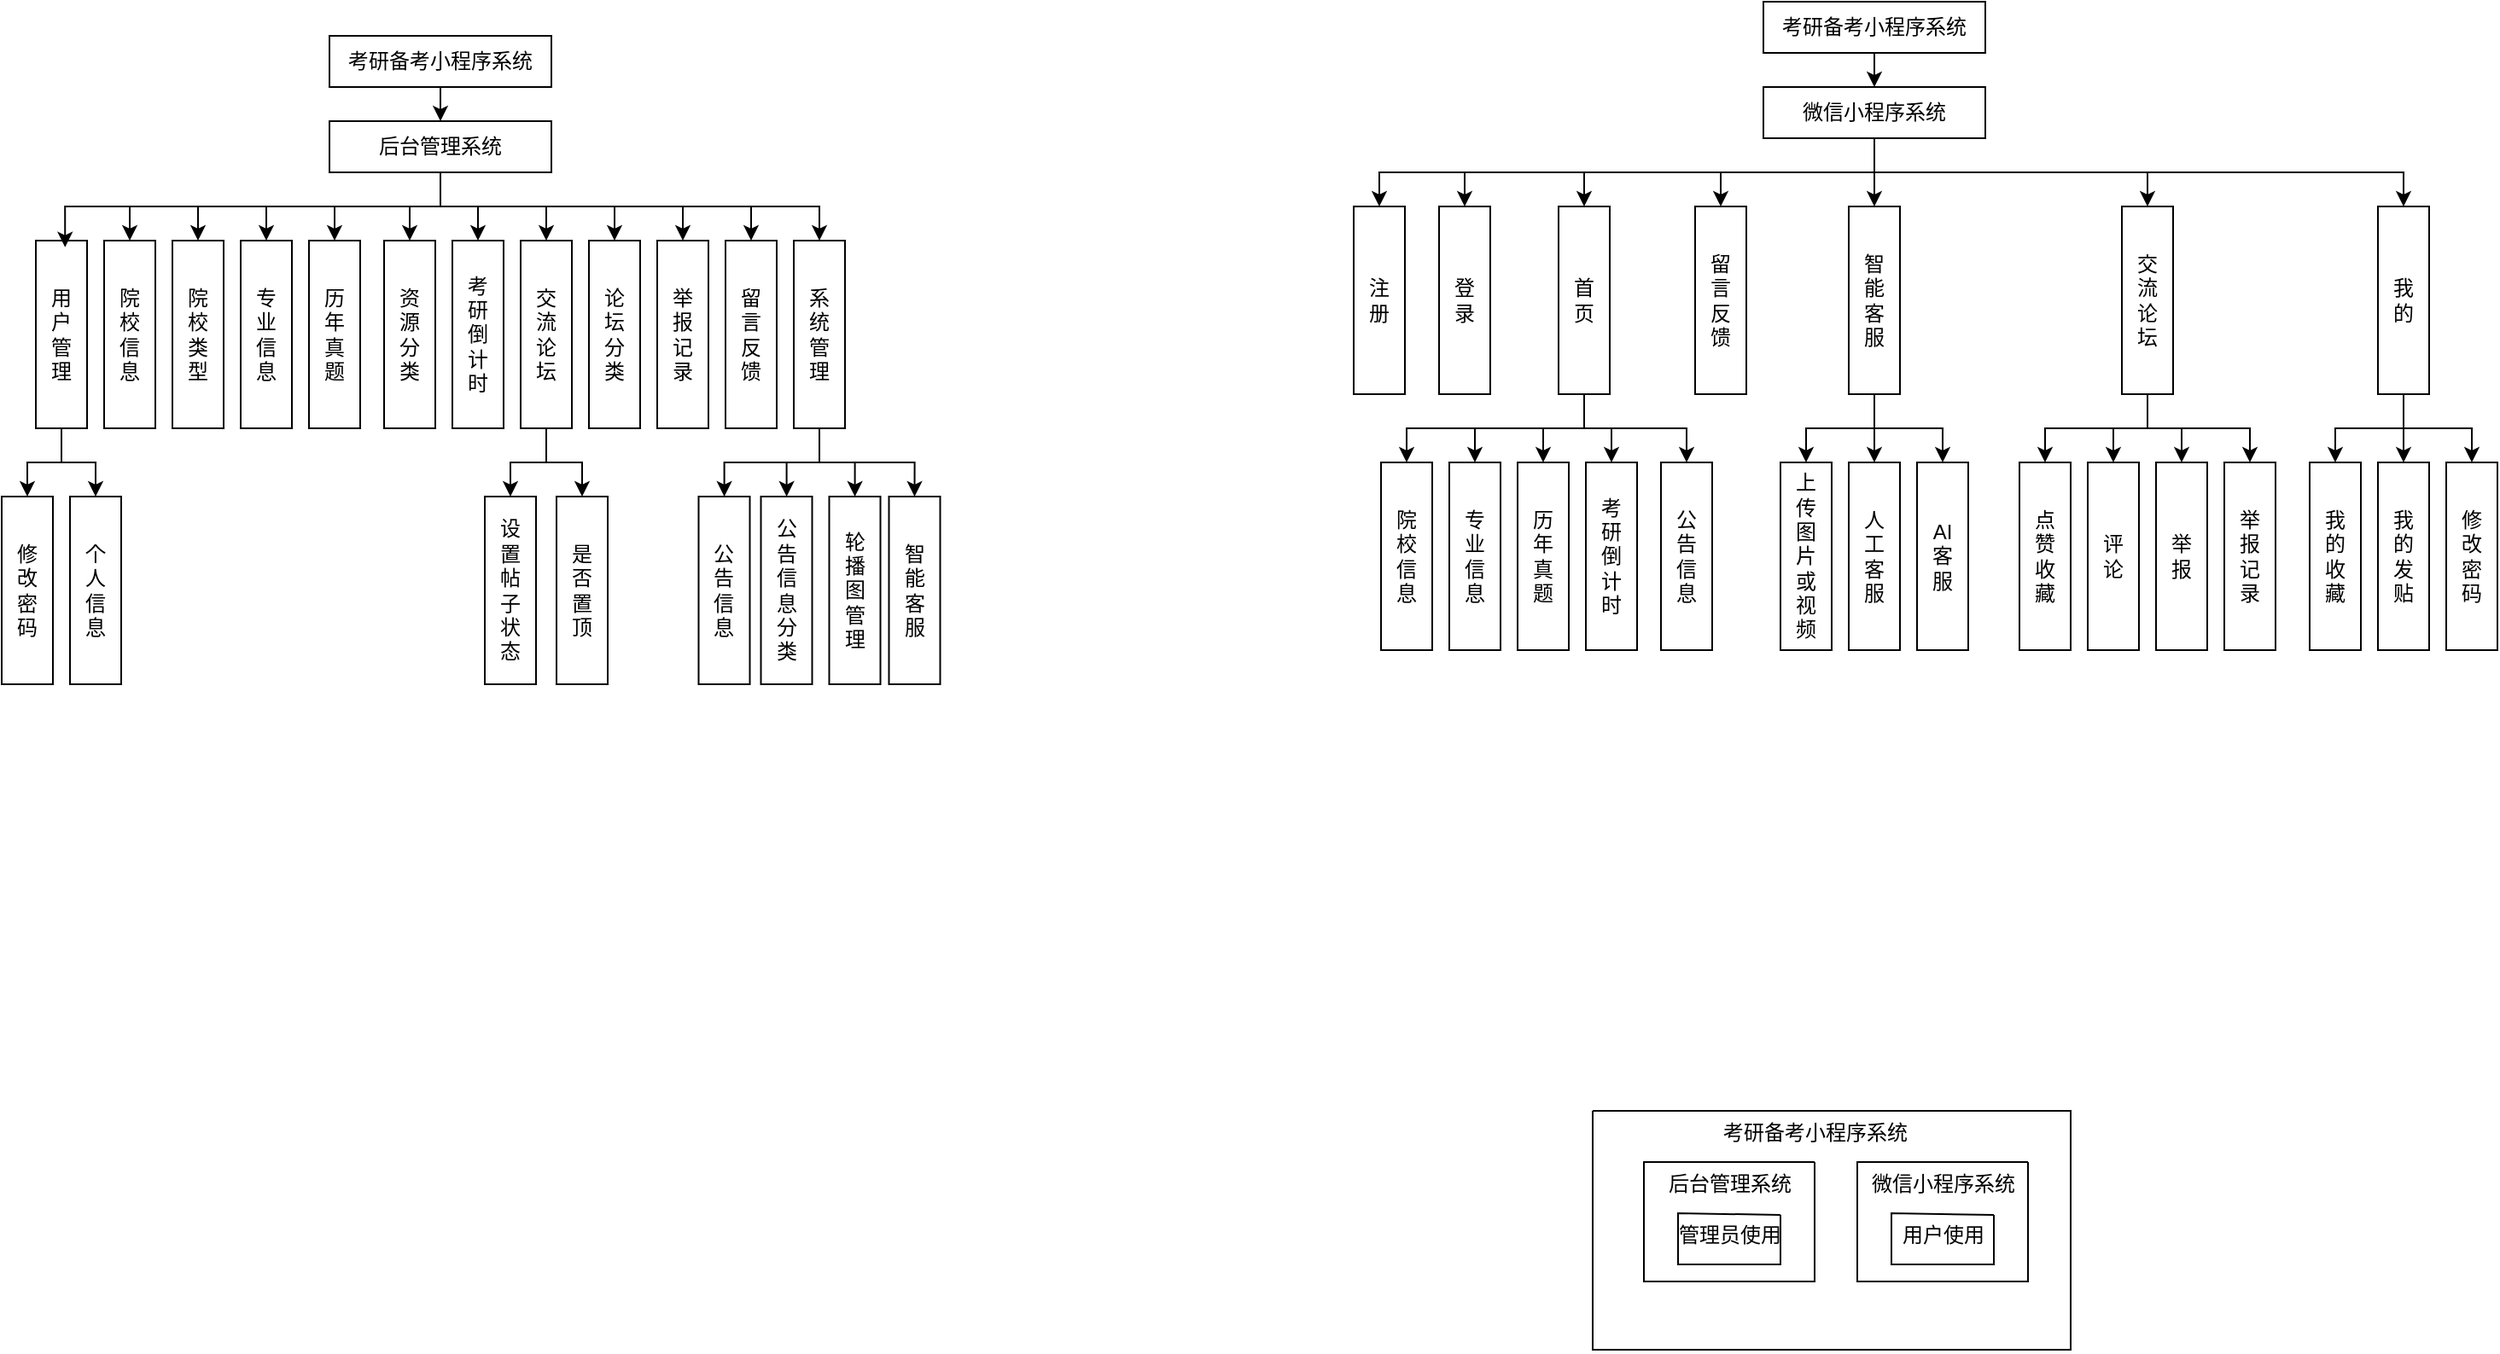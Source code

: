 <mxfile version="26.2.10">
  <diagram name="第 1 页" id="Nu9TT_XJ0V-1tlRb6i6X">
    <mxGraphModel dx="816" dy="429" grid="1" gridSize="10" guides="1" tooltips="1" connect="1" arrows="1" fold="1" page="1" pageScale="1" pageWidth="827" pageHeight="1169" math="0" shadow="0">
      <root>
        <mxCell id="0" />
        <mxCell id="1" parent="0" />
        <mxCell id="6uKTPVMAjbpmyZ88xVL6-26" style="edgeStyle=orthogonalEdgeStyle;rounded=0;orthogonalLoop=1;jettySize=auto;html=1;exitX=0.5;exitY=1;exitDx=0;exitDy=0;entryX=0.5;entryY=0;entryDx=0;entryDy=0;" edge="1" parent="1" source="6uKTPVMAjbpmyZ88xVL6-1" target="6uKTPVMAjbpmyZ88xVL6-2">
          <mxGeometry relative="1" as="geometry" />
        </mxCell>
        <mxCell id="6uKTPVMAjbpmyZ88xVL6-1" value="考研备考小程序系统" style="rounded=0;whiteSpace=wrap;html=1;" vertex="1" parent="1">
          <mxGeometry x="360" y="60" width="130" height="30" as="geometry" />
        </mxCell>
        <mxCell id="6uKTPVMAjbpmyZ88xVL6-28" style="edgeStyle=orthogonalEdgeStyle;rounded=0;orthogonalLoop=1;jettySize=auto;html=1;exitX=0.5;exitY=1;exitDx=0;exitDy=0;entryX=0.5;entryY=0;entryDx=0;entryDy=0;" edge="1" parent="1" source="6uKTPVMAjbpmyZ88xVL6-2" target="6uKTPVMAjbpmyZ88xVL6-4">
          <mxGeometry relative="1" as="geometry" />
        </mxCell>
        <mxCell id="6uKTPVMAjbpmyZ88xVL6-29" style="edgeStyle=orthogonalEdgeStyle;rounded=0;orthogonalLoop=1;jettySize=auto;html=1;exitX=0.5;exitY=1;exitDx=0;exitDy=0;" edge="1" parent="1" source="6uKTPVMAjbpmyZ88xVL6-2" target="6uKTPVMAjbpmyZ88xVL6-14">
          <mxGeometry relative="1" as="geometry" />
        </mxCell>
        <mxCell id="6uKTPVMAjbpmyZ88xVL6-30" style="edgeStyle=orthogonalEdgeStyle;rounded=0;orthogonalLoop=1;jettySize=auto;html=1;exitX=0.5;exitY=1;exitDx=0;exitDy=0;" edge="1" parent="1" source="6uKTPVMAjbpmyZ88xVL6-2" target="6uKTPVMAjbpmyZ88xVL6-17">
          <mxGeometry relative="1" as="geometry" />
        </mxCell>
        <mxCell id="6uKTPVMAjbpmyZ88xVL6-31" style="edgeStyle=orthogonalEdgeStyle;rounded=0;orthogonalLoop=1;jettySize=auto;html=1;exitX=0.5;exitY=1;exitDx=0;exitDy=0;entryX=0.5;entryY=0;entryDx=0;entryDy=0;" edge="1" parent="1" source="6uKTPVMAjbpmyZ88xVL6-2" target="6uKTPVMAjbpmyZ88xVL6-13">
          <mxGeometry relative="1" as="geometry" />
        </mxCell>
        <mxCell id="6uKTPVMAjbpmyZ88xVL6-32" style="edgeStyle=orthogonalEdgeStyle;rounded=0;orthogonalLoop=1;jettySize=auto;html=1;exitX=0.5;exitY=1;exitDx=0;exitDy=0;entryX=0.5;entryY=0;entryDx=0;entryDy=0;" edge="1" parent="1" source="6uKTPVMAjbpmyZ88xVL6-2" target="6uKTPVMAjbpmyZ88xVL6-12">
          <mxGeometry relative="1" as="geometry" />
        </mxCell>
        <mxCell id="6uKTPVMAjbpmyZ88xVL6-33" style="edgeStyle=orthogonalEdgeStyle;rounded=0;orthogonalLoop=1;jettySize=auto;html=1;exitX=0.5;exitY=1;exitDx=0;exitDy=0;entryX=0.5;entryY=0;entryDx=0;entryDy=0;" edge="1" parent="1" source="6uKTPVMAjbpmyZ88xVL6-2" target="6uKTPVMAjbpmyZ88xVL6-11">
          <mxGeometry relative="1" as="geometry" />
        </mxCell>
        <mxCell id="6uKTPVMAjbpmyZ88xVL6-34" style="edgeStyle=orthogonalEdgeStyle;rounded=0;orthogonalLoop=1;jettySize=auto;html=1;exitX=0.5;exitY=1;exitDx=0;exitDy=0;entryX=0.5;entryY=0;entryDx=0;entryDy=0;" edge="1" parent="1" source="6uKTPVMAjbpmyZ88xVL6-2" target="6uKTPVMAjbpmyZ88xVL6-10">
          <mxGeometry relative="1" as="geometry" />
        </mxCell>
        <mxCell id="6uKTPVMAjbpmyZ88xVL6-35" style="edgeStyle=orthogonalEdgeStyle;rounded=0;orthogonalLoop=1;jettySize=auto;html=1;exitX=0.5;exitY=1;exitDx=0;exitDy=0;entryX=0.5;entryY=0;entryDx=0;entryDy=0;" edge="1" parent="1" source="6uKTPVMAjbpmyZ88xVL6-2" target="6uKTPVMAjbpmyZ88xVL6-9">
          <mxGeometry relative="1" as="geometry" />
        </mxCell>
        <mxCell id="6uKTPVMAjbpmyZ88xVL6-36" style="edgeStyle=orthogonalEdgeStyle;rounded=0;orthogonalLoop=1;jettySize=auto;html=1;exitX=0.5;exitY=1;exitDx=0;exitDy=0;" edge="1" parent="1" source="6uKTPVMAjbpmyZ88xVL6-2" target="6uKTPVMAjbpmyZ88xVL6-8">
          <mxGeometry relative="1" as="geometry" />
        </mxCell>
        <mxCell id="6uKTPVMAjbpmyZ88xVL6-37" style="edgeStyle=orthogonalEdgeStyle;rounded=0;orthogonalLoop=1;jettySize=auto;html=1;exitX=0.5;exitY=1;exitDx=0;exitDy=0;entryX=0.5;entryY=0;entryDx=0;entryDy=0;" edge="1" parent="1" source="6uKTPVMAjbpmyZ88xVL6-2" target="6uKTPVMAjbpmyZ88xVL6-7">
          <mxGeometry relative="1" as="geometry" />
        </mxCell>
        <mxCell id="6uKTPVMAjbpmyZ88xVL6-38" style="edgeStyle=orthogonalEdgeStyle;rounded=0;orthogonalLoop=1;jettySize=auto;html=1;exitX=0.5;exitY=1;exitDx=0;exitDy=0;entryX=0.5;entryY=0;entryDx=0;entryDy=0;" edge="1" parent="1" source="6uKTPVMAjbpmyZ88xVL6-2" target="6uKTPVMAjbpmyZ88xVL6-6">
          <mxGeometry relative="1" as="geometry" />
        </mxCell>
        <mxCell id="6uKTPVMAjbpmyZ88xVL6-2" value="后台管理系统" style="rounded=0;whiteSpace=wrap;html=1;" vertex="1" parent="1">
          <mxGeometry x="360" y="110" width="130" height="30" as="geometry" />
        </mxCell>
        <mxCell id="6uKTPVMAjbpmyZ88xVL6-66" style="edgeStyle=orthogonalEdgeStyle;rounded=0;orthogonalLoop=1;jettySize=auto;html=1;exitX=0.5;exitY=1;exitDx=0;exitDy=0;entryX=0.5;entryY=0;entryDx=0;entryDy=0;" edge="1" parent="1" source="6uKTPVMAjbpmyZ88xVL6-3" target="6uKTPVMAjbpmyZ88xVL6-64">
          <mxGeometry relative="1" as="geometry" />
        </mxCell>
        <mxCell id="6uKTPVMAjbpmyZ88xVL6-75" style="edgeStyle=orthogonalEdgeStyle;rounded=0;orthogonalLoop=1;jettySize=auto;html=1;exitX=0.5;exitY=1;exitDx=0;exitDy=0;entryX=0.5;entryY=0;entryDx=0;entryDy=0;" edge="1" parent="1" source="6uKTPVMAjbpmyZ88xVL6-3" target="6uKTPVMAjbpmyZ88xVL6-58">
          <mxGeometry relative="1" as="geometry" />
        </mxCell>
        <mxCell id="6uKTPVMAjbpmyZ88xVL6-76" style="edgeStyle=orthogonalEdgeStyle;rounded=0;orthogonalLoop=1;jettySize=auto;html=1;exitX=0.5;exitY=1;exitDx=0;exitDy=0;entryX=0.5;entryY=0;entryDx=0;entryDy=0;" edge="1" parent="1" source="6uKTPVMAjbpmyZ88xVL6-3" target="6uKTPVMAjbpmyZ88xVL6-63">
          <mxGeometry relative="1" as="geometry" />
        </mxCell>
        <mxCell id="6uKTPVMAjbpmyZ88xVL6-77" style="edgeStyle=orthogonalEdgeStyle;rounded=0;orthogonalLoop=1;jettySize=auto;html=1;exitX=0.5;exitY=1;exitDx=0;exitDy=0;entryX=0.5;entryY=0;entryDx=0;entryDy=0;" edge="1" parent="1" source="6uKTPVMAjbpmyZ88xVL6-3" target="6uKTPVMAjbpmyZ88xVL6-61">
          <mxGeometry relative="1" as="geometry" />
        </mxCell>
        <mxCell id="6uKTPVMAjbpmyZ88xVL6-78" style="edgeStyle=orthogonalEdgeStyle;rounded=0;orthogonalLoop=1;jettySize=auto;html=1;exitX=0.5;exitY=1;exitDx=0;exitDy=0;entryX=0.5;entryY=0;entryDx=0;entryDy=0;" edge="1" parent="1" source="6uKTPVMAjbpmyZ88xVL6-3" target="6uKTPVMAjbpmyZ88xVL6-62">
          <mxGeometry relative="1" as="geometry" />
        </mxCell>
        <mxCell id="6uKTPVMAjbpmyZ88xVL6-79" style="edgeStyle=orthogonalEdgeStyle;rounded=0;orthogonalLoop=1;jettySize=auto;html=1;exitX=0.5;exitY=1;exitDx=0;exitDy=0;" edge="1" parent="1" source="6uKTPVMAjbpmyZ88xVL6-3" target="6uKTPVMAjbpmyZ88xVL6-60">
          <mxGeometry relative="1" as="geometry" />
        </mxCell>
        <mxCell id="6uKTPVMAjbpmyZ88xVL6-80" style="edgeStyle=orthogonalEdgeStyle;rounded=0;orthogonalLoop=1;jettySize=auto;html=1;exitX=0.5;exitY=1;exitDx=0;exitDy=0;" edge="1" parent="1" source="6uKTPVMAjbpmyZ88xVL6-3" target="6uKTPVMAjbpmyZ88xVL6-59">
          <mxGeometry relative="1" as="geometry" />
        </mxCell>
        <mxCell id="6uKTPVMAjbpmyZ88xVL6-3" value="微信小程序系统" style="rounded=0;whiteSpace=wrap;html=1;" vertex="1" parent="1">
          <mxGeometry x="1200" y="90" width="130" height="30" as="geometry" />
        </mxCell>
        <mxCell id="6uKTPVMAjbpmyZ88xVL6-43" style="edgeStyle=orthogonalEdgeStyle;rounded=0;orthogonalLoop=1;jettySize=auto;html=1;exitX=0.5;exitY=1;exitDx=0;exitDy=0;" edge="1" parent="1" source="6uKTPVMAjbpmyZ88xVL6-4" target="6uKTPVMAjbpmyZ88xVL6-20">
          <mxGeometry relative="1" as="geometry" />
        </mxCell>
        <mxCell id="6uKTPVMAjbpmyZ88xVL6-44" style="edgeStyle=orthogonalEdgeStyle;rounded=0;orthogonalLoop=1;jettySize=auto;html=1;exitX=0.5;exitY=1;exitDx=0;exitDy=0;" edge="1" parent="1" source="6uKTPVMAjbpmyZ88xVL6-4" target="6uKTPVMAjbpmyZ88xVL6-23">
          <mxGeometry relative="1" as="geometry" />
        </mxCell>
        <mxCell id="6uKTPVMAjbpmyZ88xVL6-45" style="edgeStyle=orthogonalEdgeStyle;rounded=0;orthogonalLoop=1;jettySize=auto;html=1;exitX=0.5;exitY=1;exitDx=0;exitDy=0;" edge="1" parent="1" source="6uKTPVMAjbpmyZ88xVL6-4" target="6uKTPVMAjbpmyZ88xVL6-25">
          <mxGeometry relative="1" as="geometry" />
        </mxCell>
        <mxCell id="6uKTPVMAjbpmyZ88xVL6-46" style="edgeStyle=orthogonalEdgeStyle;rounded=0;orthogonalLoop=1;jettySize=auto;html=1;exitX=0.5;exitY=1;exitDx=0;exitDy=0;entryX=0.5;entryY=0;entryDx=0;entryDy=0;" edge="1" parent="1" source="6uKTPVMAjbpmyZ88xVL6-4" target="6uKTPVMAjbpmyZ88xVL6-18">
          <mxGeometry relative="1" as="geometry" />
        </mxCell>
        <mxCell id="6uKTPVMAjbpmyZ88xVL6-4" value="系&lt;div&gt;统&lt;/div&gt;&lt;div&gt;管&lt;/div&gt;&lt;div&gt;理&lt;/div&gt;" style="rounded=0;whiteSpace=wrap;html=1;" vertex="1" parent="1">
          <mxGeometry x="632" y="180" width="30" height="110" as="geometry" />
        </mxCell>
        <mxCell id="6uKTPVMAjbpmyZ88xVL6-5" value="修&lt;div&gt;改&lt;/div&gt;&lt;div&gt;密&lt;/div&gt;&lt;div&gt;码&lt;/div&gt;" style="rounded=0;whiteSpace=wrap;html=1;" vertex="1" parent="1">
          <mxGeometry x="168" y="330" width="30" height="110" as="geometry" />
        </mxCell>
        <mxCell id="6uKTPVMAjbpmyZ88xVL6-6" value="留&lt;div&gt;言&lt;/div&gt;&lt;div&gt;反&lt;/div&gt;&lt;div&gt;馈&lt;/div&gt;" style="rounded=0;whiteSpace=wrap;html=1;" vertex="1" parent="1">
          <mxGeometry x="592" y="180" width="30" height="110" as="geometry" />
        </mxCell>
        <mxCell id="6uKTPVMAjbpmyZ88xVL6-7" value="举&lt;div&gt;报&lt;/div&gt;&lt;div&gt;记&lt;/div&gt;&lt;div&gt;录&lt;/div&gt;" style="rounded=0;whiteSpace=wrap;html=1;" vertex="1" parent="1">
          <mxGeometry x="552" y="180" width="30" height="110" as="geometry" />
        </mxCell>
        <mxCell id="6uKTPVMAjbpmyZ88xVL6-8" value="论&lt;div&gt;坛&lt;/div&gt;&lt;div&gt;分&lt;/div&gt;&lt;div&gt;类&lt;/div&gt;" style="rounded=0;whiteSpace=wrap;html=1;" vertex="1" parent="1">
          <mxGeometry x="512" y="180" width="30" height="110" as="geometry" />
        </mxCell>
        <mxCell id="6uKTPVMAjbpmyZ88xVL6-41" style="edgeStyle=orthogonalEdgeStyle;rounded=0;orthogonalLoop=1;jettySize=auto;html=1;exitX=0.5;exitY=1;exitDx=0;exitDy=0;entryX=0.5;entryY=0;entryDx=0;entryDy=0;" edge="1" parent="1" source="6uKTPVMAjbpmyZ88xVL6-9" target="6uKTPVMAjbpmyZ88xVL6-22">
          <mxGeometry relative="1" as="geometry" />
        </mxCell>
        <mxCell id="6uKTPVMAjbpmyZ88xVL6-42" style="edgeStyle=orthogonalEdgeStyle;rounded=0;orthogonalLoop=1;jettySize=auto;html=1;exitX=0.5;exitY=1;exitDx=0;exitDy=0;entryX=0.5;entryY=0;entryDx=0;entryDy=0;" edge="1" parent="1" source="6uKTPVMAjbpmyZ88xVL6-9" target="6uKTPVMAjbpmyZ88xVL6-21">
          <mxGeometry relative="1" as="geometry" />
        </mxCell>
        <mxCell id="6uKTPVMAjbpmyZ88xVL6-9" value="交&lt;div&gt;流&lt;/div&gt;&lt;div&gt;论&lt;/div&gt;&lt;div&gt;坛&lt;/div&gt;" style="rounded=0;whiteSpace=wrap;html=1;" vertex="1" parent="1">
          <mxGeometry x="472" y="180" width="30" height="110" as="geometry" />
        </mxCell>
        <mxCell id="6uKTPVMAjbpmyZ88xVL6-10" value="考&lt;div&gt;研&lt;/div&gt;&lt;div&gt;倒&lt;/div&gt;&lt;div&gt;计&lt;/div&gt;&lt;div&gt;时&lt;/div&gt;" style="rounded=0;whiteSpace=wrap;html=1;" vertex="1" parent="1">
          <mxGeometry x="432" y="180" width="30" height="110" as="geometry" />
        </mxCell>
        <mxCell id="6uKTPVMAjbpmyZ88xVL6-11" value="资&lt;div&gt;源&lt;/div&gt;&lt;div&gt;分&lt;/div&gt;&lt;div&gt;类&lt;/div&gt;" style="rounded=0;whiteSpace=wrap;html=1;" vertex="1" parent="1">
          <mxGeometry x="392" y="180" width="30" height="110" as="geometry" />
        </mxCell>
        <mxCell id="6uKTPVMAjbpmyZ88xVL6-12" value="历&lt;div&gt;年&lt;/div&gt;&lt;div&gt;真&lt;/div&gt;&lt;div&gt;题&lt;/div&gt;" style="rounded=0;whiteSpace=wrap;html=1;" vertex="1" parent="1">
          <mxGeometry x="348" y="180" width="30" height="110" as="geometry" />
        </mxCell>
        <mxCell id="6uKTPVMAjbpmyZ88xVL6-13" value="专&lt;div&gt;业&lt;/div&gt;&lt;div&gt;信&lt;/div&gt;&lt;div&gt;息&lt;/div&gt;" style="rounded=0;whiteSpace=wrap;html=1;" vertex="1" parent="1">
          <mxGeometry x="308" y="180" width="30" height="110" as="geometry" />
        </mxCell>
        <mxCell id="6uKTPVMAjbpmyZ88xVL6-14" value="院&lt;div&gt;校&lt;/div&gt;&lt;div&gt;信&lt;/div&gt;&lt;div&gt;息&lt;/div&gt;" style="rounded=0;whiteSpace=wrap;html=1;" vertex="1" parent="1">
          <mxGeometry x="228" y="180" width="30" height="110" as="geometry" />
        </mxCell>
        <mxCell id="6uKTPVMAjbpmyZ88xVL6-39" style="edgeStyle=orthogonalEdgeStyle;rounded=0;orthogonalLoop=1;jettySize=auto;html=1;exitX=0.5;exitY=1;exitDx=0;exitDy=0;entryX=0.5;entryY=0;entryDx=0;entryDy=0;" edge="1" parent="1" source="6uKTPVMAjbpmyZ88xVL6-15" target="6uKTPVMAjbpmyZ88xVL6-5">
          <mxGeometry relative="1" as="geometry" />
        </mxCell>
        <mxCell id="6uKTPVMAjbpmyZ88xVL6-40" style="edgeStyle=orthogonalEdgeStyle;rounded=0;orthogonalLoop=1;jettySize=auto;html=1;exitX=0.5;exitY=1;exitDx=0;exitDy=0;entryX=0.5;entryY=0;entryDx=0;entryDy=0;" edge="1" parent="1" source="6uKTPVMAjbpmyZ88xVL6-15" target="6uKTPVMAjbpmyZ88xVL6-24">
          <mxGeometry relative="1" as="geometry" />
        </mxCell>
        <mxCell id="6uKTPVMAjbpmyZ88xVL6-15" value="用&lt;div&gt;户&lt;/div&gt;&lt;div&gt;管&lt;/div&gt;&lt;div&gt;理&lt;/div&gt;" style="rounded=0;whiteSpace=wrap;html=1;" vertex="1" parent="1">
          <mxGeometry x="188" y="180" width="30" height="110" as="geometry" />
        </mxCell>
        <mxCell id="6uKTPVMAjbpmyZ88xVL6-17" value="院&lt;div&gt;校&lt;/div&gt;&lt;div&gt;类&lt;/div&gt;&lt;div&gt;型&lt;/div&gt;" style="rounded=0;whiteSpace=wrap;html=1;" vertex="1" parent="1">
          <mxGeometry x="268" y="180" width="30" height="110" as="geometry" />
        </mxCell>
        <mxCell id="6uKTPVMAjbpmyZ88xVL6-18" value="智&lt;div&gt;能&lt;/div&gt;&lt;div&gt;客&lt;/div&gt;&lt;div&gt;服&lt;/div&gt;" style="rounded=0;whiteSpace=wrap;html=1;" vertex="1" parent="1">
          <mxGeometry x="687.75" y="330" width="30" height="110" as="geometry" />
        </mxCell>
        <mxCell id="6uKTPVMAjbpmyZ88xVL6-19" value="我&lt;div&gt;的&lt;/div&gt;&lt;div&gt;发&lt;/div&gt;&lt;div&gt;帖&lt;/div&gt;" style="rounded=0;whiteSpace=wrap;html=1;" vertex="1" parent="1">
          <mxGeometry x="1250" y="310" width="30" height="110" as="geometry" />
        </mxCell>
        <mxCell id="6uKTPVMAjbpmyZ88xVL6-20" value="公&lt;div&gt;告&lt;/div&gt;&lt;div&gt;信&lt;/div&gt;&lt;div&gt;息&lt;/div&gt;" style="rounded=0;whiteSpace=wrap;html=1;" vertex="1" parent="1">
          <mxGeometry x="576.25" y="330" width="30" height="110" as="geometry" />
        </mxCell>
        <mxCell id="6uKTPVMAjbpmyZ88xVL6-21" value="是&lt;div&gt;否&lt;/div&gt;&lt;div&gt;置&lt;/div&gt;&lt;div&gt;顶&lt;/div&gt;" style="rounded=0;whiteSpace=wrap;html=1;" vertex="1" parent="1">
          <mxGeometry x="493" y="330" width="30" height="110" as="geometry" />
        </mxCell>
        <mxCell id="6uKTPVMAjbpmyZ88xVL6-22" value="设&lt;div&gt;置&lt;/div&gt;&lt;div&gt;帖&lt;/div&gt;&lt;div&gt;子&lt;/div&gt;&lt;div&gt;状&lt;/div&gt;&lt;div&gt;态&lt;/div&gt;" style="rounded=0;whiteSpace=wrap;html=1;" vertex="1" parent="1">
          <mxGeometry x="451" y="330" width="30" height="110" as="geometry" />
        </mxCell>
        <mxCell id="6uKTPVMAjbpmyZ88xVL6-23" value="公&lt;div&gt;告&lt;/div&gt;&lt;div&gt;信&lt;/div&gt;&lt;div&gt;息&lt;/div&gt;&lt;div&gt;分&lt;/div&gt;&lt;div&gt;类&lt;/div&gt;" style="rounded=0;whiteSpace=wrap;html=1;" vertex="1" parent="1">
          <mxGeometry x="612.75" y="330" width="30" height="110" as="geometry" />
        </mxCell>
        <mxCell id="6uKTPVMAjbpmyZ88xVL6-24" value="个&lt;div&gt;人&lt;/div&gt;&lt;div&gt;信&lt;/div&gt;&lt;div&gt;息&lt;/div&gt;" style="rounded=0;whiteSpace=wrap;html=1;" vertex="1" parent="1">
          <mxGeometry x="208" y="330" width="30" height="110" as="geometry" />
        </mxCell>
        <mxCell id="6uKTPVMAjbpmyZ88xVL6-25" value="轮&lt;div&gt;播&lt;/div&gt;&lt;div&gt;图&lt;/div&gt;&lt;div&gt;管&lt;/div&gt;&lt;div&gt;理&lt;/div&gt;" style="rounded=0;whiteSpace=wrap;html=1;" vertex="1" parent="1">
          <mxGeometry x="652.75" y="330" width="30" height="110" as="geometry" />
        </mxCell>
        <mxCell id="6uKTPVMAjbpmyZ88xVL6-27" style="edgeStyle=orthogonalEdgeStyle;rounded=0;orthogonalLoop=1;jettySize=auto;html=1;exitX=0.5;exitY=1;exitDx=0;exitDy=0;entryX=0.571;entryY=0.035;entryDx=0;entryDy=0;entryPerimeter=0;" edge="1" parent="1" source="6uKTPVMAjbpmyZ88xVL6-2" target="6uKTPVMAjbpmyZ88xVL6-15">
          <mxGeometry relative="1" as="geometry" />
        </mxCell>
        <mxCell id="6uKTPVMAjbpmyZ88xVL6-65" style="edgeStyle=orthogonalEdgeStyle;rounded=0;orthogonalLoop=1;jettySize=auto;html=1;exitX=0.5;exitY=1;exitDx=0;exitDy=0;entryX=0.5;entryY=0;entryDx=0;entryDy=0;" edge="1" parent="1" source="6uKTPVMAjbpmyZ88xVL6-47" target="6uKTPVMAjbpmyZ88xVL6-3">
          <mxGeometry relative="1" as="geometry" />
        </mxCell>
        <mxCell id="6uKTPVMAjbpmyZ88xVL6-47" value="考研备考小程序系统" style="rounded=0;whiteSpace=wrap;html=1;" vertex="1" parent="1">
          <mxGeometry x="1200" y="40" width="130" height="30" as="geometry" />
        </mxCell>
        <mxCell id="6uKTPVMAjbpmyZ88xVL6-48" value="评&lt;div&gt;论&lt;/div&gt;" style="rounded=0;whiteSpace=wrap;html=1;" vertex="1" parent="1">
          <mxGeometry x="1390" y="310" width="30" height="110" as="geometry" />
        </mxCell>
        <mxCell id="6uKTPVMAjbpmyZ88xVL6-49" value="点&lt;div&gt;赞&lt;/div&gt;&lt;div&gt;收&lt;/div&gt;&lt;div&gt;藏&lt;/div&gt;" style="rounded=0;whiteSpace=wrap;html=1;" vertex="1" parent="1">
          <mxGeometry x="1350" y="310" width="30" height="110" as="geometry" />
        </mxCell>
        <mxCell id="6uKTPVMAjbpmyZ88xVL6-50" value="AI&lt;div&gt;客&lt;/div&gt;&lt;div&gt;服&lt;/div&gt;" style="rounded=0;whiteSpace=wrap;html=1;" vertex="1" parent="1">
          <mxGeometry x="1290" y="310" width="30" height="110" as="geometry" />
        </mxCell>
        <mxCell id="6uKTPVMAjbpmyZ88xVL6-51" value="人&lt;div&gt;工&lt;/div&gt;&lt;div&gt;客&lt;/div&gt;&lt;div&gt;服&lt;/div&gt;" style="rounded=0;whiteSpace=wrap;html=1;" vertex="1" parent="1">
          <mxGeometry x="1250" y="310" width="30" height="110" as="geometry" />
        </mxCell>
        <mxCell id="6uKTPVMAjbpmyZ88xVL6-52" value="上&lt;div&gt;传&lt;/div&gt;&lt;div&gt;图&lt;/div&gt;&lt;div&gt;片&lt;/div&gt;&lt;div&gt;或&lt;/div&gt;&lt;div&gt;视&lt;/div&gt;&lt;div&gt;频&lt;/div&gt;" style="rounded=0;whiteSpace=wrap;html=1;" vertex="1" parent="1">
          <mxGeometry x="1210" y="310" width="30" height="110" as="geometry" />
        </mxCell>
        <mxCell id="6uKTPVMAjbpmyZ88xVL6-53" value="公&lt;div&gt;告&lt;/div&gt;&lt;div&gt;信&lt;/div&gt;&lt;div&gt;息&lt;/div&gt;" style="rounded=0;whiteSpace=wrap;html=1;" vertex="1" parent="1">
          <mxGeometry x="1140" y="310" width="30" height="110" as="geometry" />
        </mxCell>
        <mxCell id="6uKTPVMAjbpmyZ88xVL6-54" value="考&lt;div&gt;研&lt;/div&gt;&lt;div&gt;倒&lt;/div&gt;&lt;div&gt;计&lt;/div&gt;&lt;div&gt;时&lt;/div&gt;" style="rounded=0;whiteSpace=wrap;html=1;" vertex="1" parent="1">
          <mxGeometry x="1096" y="310" width="30" height="110" as="geometry" />
        </mxCell>
        <mxCell id="6uKTPVMAjbpmyZ88xVL6-55" value="历&lt;div&gt;年&lt;/div&gt;&lt;div&gt;真&lt;/div&gt;&lt;div&gt;题&lt;/div&gt;" style="rounded=0;whiteSpace=wrap;html=1;" vertex="1" parent="1">
          <mxGeometry x="1056" y="310" width="30" height="110" as="geometry" />
        </mxCell>
        <mxCell id="6uKTPVMAjbpmyZ88xVL6-56" value="专&lt;div&gt;业&lt;/div&gt;&lt;div&gt;信&lt;/div&gt;&lt;div&gt;息&lt;/div&gt;" style="rounded=0;whiteSpace=wrap;html=1;" vertex="1" parent="1">
          <mxGeometry x="1016" y="310" width="30" height="110" as="geometry" />
        </mxCell>
        <mxCell id="6uKTPVMAjbpmyZ88xVL6-57" value="举&lt;div&gt;报&lt;/div&gt;" style="rounded=0;whiteSpace=wrap;html=1;" vertex="1" parent="1">
          <mxGeometry x="1430" y="310" width="30" height="110" as="geometry" />
        </mxCell>
        <mxCell id="6uKTPVMAjbpmyZ88xVL6-58" value="登&lt;div&gt;录&lt;/div&gt;" style="rounded=0;whiteSpace=wrap;html=1;" vertex="1" parent="1">
          <mxGeometry x="1010" y="160" width="30" height="110" as="geometry" />
        </mxCell>
        <mxCell id="6uKTPVMAjbpmyZ88xVL6-89" style="edgeStyle=orthogonalEdgeStyle;rounded=0;orthogonalLoop=1;jettySize=auto;html=1;exitX=0.5;exitY=1;exitDx=0;exitDy=0;entryX=0.5;entryY=0;entryDx=0;entryDy=0;" edge="1" parent="1" source="6uKTPVMAjbpmyZ88xVL6-59" target="6uKTPVMAjbpmyZ88xVL6-69">
          <mxGeometry relative="1" as="geometry" />
        </mxCell>
        <mxCell id="6uKTPVMAjbpmyZ88xVL6-90" style="edgeStyle=orthogonalEdgeStyle;rounded=0;orthogonalLoop=1;jettySize=auto;html=1;exitX=0.5;exitY=1;exitDx=0;exitDy=0;entryX=0.5;entryY=0;entryDx=0;entryDy=0;" edge="1" parent="1" source="6uKTPVMAjbpmyZ88xVL6-59" target="6uKTPVMAjbpmyZ88xVL6-74">
          <mxGeometry relative="1" as="geometry" />
        </mxCell>
        <mxCell id="6uKTPVMAjbpmyZ88xVL6-91" style="edgeStyle=orthogonalEdgeStyle;rounded=0;orthogonalLoop=1;jettySize=auto;html=1;exitX=0.5;exitY=1;exitDx=0;exitDy=0;entryX=0.5;entryY=0;entryDx=0;entryDy=0;" edge="1" parent="1" source="6uKTPVMAjbpmyZ88xVL6-59" target="6uKTPVMAjbpmyZ88xVL6-71">
          <mxGeometry relative="1" as="geometry" />
        </mxCell>
        <mxCell id="6uKTPVMAjbpmyZ88xVL6-59" value="我&lt;div&gt;的&lt;/div&gt;" style="rounded=0;whiteSpace=wrap;html=1;" vertex="1" parent="1">
          <mxGeometry x="1560" y="160" width="30" height="110" as="geometry" />
        </mxCell>
        <mxCell id="6uKTPVMAjbpmyZ88xVL6-85" style="edgeStyle=orthogonalEdgeStyle;rounded=0;orthogonalLoop=1;jettySize=auto;html=1;exitX=0.5;exitY=1;exitDx=0;exitDy=0;entryX=0.5;entryY=0;entryDx=0;entryDy=0;" edge="1" parent="1" source="6uKTPVMAjbpmyZ88xVL6-60" target="6uKTPVMAjbpmyZ88xVL6-49">
          <mxGeometry relative="1" as="geometry" />
        </mxCell>
        <mxCell id="6uKTPVMAjbpmyZ88xVL6-86" style="edgeStyle=orthogonalEdgeStyle;rounded=0;orthogonalLoop=1;jettySize=auto;html=1;exitX=0.5;exitY=1;exitDx=0;exitDy=0;entryX=0.5;entryY=0;entryDx=0;entryDy=0;" edge="1" parent="1" source="6uKTPVMAjbpmyZ88xVL6-60" target="6uKTPVMAjbpmyZ88xVL6-48">
          <mxGeometry relative="1" as="geometry" />
        </mxCell>
        <mxCell id="6uKTPVMAjbpmyZ88xVL6-87" style="edgeStyle=orthogonalEdgeStyle;rounded=0;orthogonalLoop=1;jettySize=auto;html=1;exitX=0.5;exitY=1;exitDx=0;exitDy=0;entryX=0.5;entryY=0;entryDx=0;entryDy=0;" edge="1" parent="1" source="6uKTPVMAjbpmyZ88xVL6-60" target="6uKTPVMAjbpmyZ88xVL6-57">
          <mxGeometry relative="1" as="geometry" />
        </mxCell>
        <mxCell id="6uKTPVMAjbpmyZ88xVL6-88" style="edgeStyle=orthogonalEdgeStyle;rounded=0;orthogonalLoop=1;jettySize=auto;html=1;exitX=0.5;exitY=1;exitDx=0;exitDy=0;entryX=0.5;entryY=0;entryDx=0;entryDy=0;" edge="1" parent="1" source="6uKTPVMAjbpmyZ88xVL6-60" target="6uKTPVMAjbpmyZ88xVL6-70">
          <mxGeometry relative="1" as="geometry" />
        </mxCell>
        <mxCell id="6uKTPVMAjbpmyZ88xVL6-60" value="交&lt;div&gt;流&lt;/div&gt;&lt;div&gt;论&lt;/div&gt;&lt;div&gt;坛&lt;/div&gt;" style="rounded=0;whiteSpace=wrap;html=1;" vertex="1" parent="1">
          <mxGeometry x="1410" y="160" width="30" height="110" as="geometry" />
        </mxCell>
        <mxCell id="6uKTPVMAjbpmyZ88xVL6-61" value="留&lt;div&gt;言&lt;/div&gt;&lt;div&gt;反&lt;/div&gt;&lt;div&gt;馈&lt;/div&gt;" style="rounded=0;whiteSpace=wrap;html=1;" vertex="1" parent="1">
          <mxGeometry x="1160" y="160" width="30" height="110" as="geometry" />
        </mxCell>
        <mxCell id="6uKTPVMAjbpmyZ88xVL6-73" style="edgeStyle=orthogonalEdgeStyle;rounded=0;orthogonalLoop=1;jettySize=auto;html=1;exitX=0.5;exitY=1;exitDx=0;exitDy=0;entryX=0.5;entryY=0;entryDx=0;entryDy=0;" edge="1" parent="1" source="6uKTPVMAjbpmyZ88xVL6-62" target="6uKTPVMAjbpmyZ88xVL6-52">
          <mxGeometry relative="1" as="geometry" />
        </mxCell>
        <mxCell id="6uKTPVMAjbpmyZ88xVL6-93" style="edgeStyle=orthogonalEdgeStyle;rounded=0;orthogonalLoop=1;jettySize=auto;html=1;exitX=0.5;exitY=1;exitDx=0;exitDy=0;entryX=0.5;entryY=0;entryDx=0;entryDy=0;" edge="1" parent="1" source="6uKTPVMAjbpmyZ88xVL6-62" target="6uKTPVMAjbpmyZ88xVL6-51">
          <mxGeometry relative="1" as="geometry" />
        </mxCell>
        <mxCell id="6uKTPVMAjbpmyZ88xVL6-94" style="edgeStyle=orthogonalEdgeStyle;rounded=0;orthogonalLoop=1;jettySize=auto;html=1;exitX=0.5;exitY=1;exitDx=0;exitDy=0;entryX=0.5;entryY=0;entryDx=0;entryDy=0;" edge="1" parent="1" source="6uKTPVMAjbpmyZ88xVL6-62" target="6uKTPVMAjbpmyZ88xVL6-50">
          <mxGeometry relative="1" as="geometry" />
        </mxCell>
        <mxCell id="6uKTPVMAjbpmyZ88xVL6-62" value="智&lt;div&gt;能&lt;/div&gt;&lt;div&gt;客&lt;/div&gt;&lt;div&gt;服&lt;/div&gt;" style="rounded=0;whiteSpace=wrap;html=1;" vertex="1" parent="1">
          <mxGeometry x="1250" y="160" width="30" height="110" as="geometry" />
        </mxCell>
        <mxCell id="6uKTPVMAjbpmyZ88xVL6-72" style="edgeStyle=orthogonalEdgeStyle;rounded=0;orthogonalLoop=1;jettySize=auto;html=1;exitX=0.5;exitY=1;exitDx=0;exitDy=0;entryX=0.5;entryY=0;entryDx=0;entryDy=0;" edge="1" parent="1" source="6uKTPVMAjbpmyZ88xVL6-63" target="6uKTPVMAjbpmyZ88xVL6-68">
          <mxGeometry relative="1" as="geometry" />
        </mxCell>
        <mxCell id="6uKTPVMAjbpmyZ88xVL6-81" style="edgeStyle=orthogonalEdgeStyle;rounded=0;orthogonalLoop=1;jettySize=auto;html=1;exitX=0.5;exitY=1;exitDx=0;exitDy=0;entryX=0.5;entryY=0;entryDx=0;entryDy=0;" edge="1" parent="1" source="6uKTPVMAjbpmyZ88xVL6-63" target="6uKTPVMAjbpmyZ88xVL6-56">
          <mxGeometry relative="1" as="geometry" />
        </mxCell>
        <mxCell id="6uKTPVMAjbpmyZ88xVL6-82" style="edgeStyle=orthogonalEdgeStyle;rounded=0;orthogonalLoop=1;jettySize=auto;html=1;exitX=0.5;exitY=1;exitDx=0;exitDy=0;entryX=0.5;entryY=0;entryDx=0;entryDy=0;" edge="1" parent="1" source="6uKTPVMAjbpmyZ88xVL6-63" target="6uKTPVMAjbpmyZ88xVL6-55">
          <mxGeometry relative="1" as="geometry" />
        </mxCell>
        <mxCell id="6uKTPVMAjbpmyZ88xVL6-83" style="edgeStyle=orthogonalEdgeStyle;rounded=0;orthogonalLoop=1;jettySize=auto;html=1;exitX=0.5;exitY=1;exitDx=0;exitDy=0;entryX=0.5;entryY=0;entryDx=0;entryDy=0;" edge="1" parent="1" source="6uKTPVMAjbpmyZ88xVL6-63" target="6uKTPVMAjbpmyZ88xVL6-54">
          <mxGeometry relative="1" as="geometry" />
        </mxCell>
        <mxCell id="6uKTPVMAjbpmyZ88xVL6-84" style="edgeStyle=orthogonalEdgeStyle;rounded=0;orthogonalLoop=1;jettySize=auto;html=1;exitX=0.5;exitY=1;exitDx=0;exitDy=0;entryX=0.5;entryY=0;entryDx=0;entryDy=0;" edge="1" parent="1" source="6uKTPVMAjbpmyZ88xVL6-63" target="6uKTPVMAjbpmyZ88xVL6-53">
          <mxGeometry relative="1" as="geometry" />
        </mxCell>
        <mxCell id="6uKTPVMAjbpmyZ88xVL6-63" value="首&lt;div&gt;页&lt;/div&gt;" style="rounded=0;whiteSpace=wrap;html=1;" vertex="1" parent="1">
          <mxGeometry x="1080" y="160" width="30" height="110" as="geometry" />
        </mxCell>
        <mxCell id="6uKTPVMAjbpmyZ88xVL6-64" value="注&lt;div&gt;册&lt;/div&gt;" style="rounded=0;whiteSpace=wrap;html=1;" vertex="1" parent="1">
          <mxGeometry x="960" y="160" width="30" height="110" as="geometry" />
        </mxCell>
        <mxCell id="6uKTPVMAjbpmyZ88xVL6-68" value="院&lt;div&gt;校&lt;/div&gt;&lt;div&gt;信&lt;/div&gt;&lt;div&gt;息&lt;/div&gt;" style="rounded=0;whiteSpace=wrap;html=1;" vertex="1" parent="1">
          <mxGeometry x="976" y="310" width="30" height="110" as="geometry" />
        </mxCell>
        <mxCell id="6uKTPVMAjbpmyZ88xVL6-69" value="我&lt;div&gt;的&lt;/div&gt;&lt;div&gt;收&lt;/div&gt;&lt;div&gt;藏&lt;/div&gt;" style="rounded=0;whiteSpace=wrap;html=1;" vertex="1" parent="1">
          <mxGeometry x="1520" y="310" width="30" height="110" as="geometry" />
        </mxCell>
        <mxCell id="6uKTPVMAjbpmyZ88xVL6-70" value="举&lt;div&gt;报&lt;/div&gt;&lt;div&gt;记&lt;/div&gt;&lt;div&gt;录&lt;/div&gt;" style="rounded=0;whiteSpace=wrap;html=1;" vertex="1" parent="1">
          <mxGeometry x="1470" y="310" width="30" height="110" as="geometry" />
        </mxCell>
        <mxCell id="6uKTPVMAjbpmyZ88xVL6-71" value="修&lt;div&gt;改&lt;/div&gt;&lt;div&gt;密&lt;/div&gt;&lt;div&gt;码&lt;/div&gt;" style="rounded=0;whiteSpace=wrap;html=1;" vertex="1" parent="1">
          <mxGeometry x="1600" y="310" width="30" height="110" as="geometry" />
        </mxCell>
        <mxCell id="6uKTPVMAjbpmyZ88xVL6-74" value="我&lt;div&gt;的&lt;/div&gt;&lt;div&gt;发&lt;/div&gt;&lt;div&gt;贴&lt;/div&gt;" style="rounded=0;whiteSpace=wrap;html=1;" vertex="1" parent="1">
          <mxGeometry x="1560" y="310" width="30" height="110" as="geometry" />
        </mxCell>
        <mxCell id="6uKTPVMAjbpmyZ88xVL6-96" value="" style="endArrow=none;html=1;rounded=0;" edge="1" parent="1">
          <mxGeometry width="50" height="50" relative="1" as="geometry">
            <mxPoint x="1100" y="690" as="sourcePoint" />
            <mxPoint x="1100" y="690" as="targetPoint" />
            <Array as="points">
              <mxPoint x="1100" y="830" />
              <mxPoint x="1380" y="830" />
              <mxPoint x="1380" y="690" />
            </Array>
          </mxGeometry>
        </mxCell>
        <mxCell id="6uKTPVMAjbpmyZ88xVL6-98" value="考研备考小程序系统" style="text;html=1;align=center;verticalAlign=middle;resizable=0;points=[];autosize=1;strokeColor=none;fillColor=none;" vertex="1" parent="1">
          <mxGeometry x="1165" y="688" width="130" height="30" as="geometry" />
        </mxCell>
        <mxCell id="6uKTPVMAjbpmyZ88xVL6-101" value="" style="endArrow=none;html=1;rounded=0;" edge="1" parent="1">
          <mxGeometry width="50" height="50" relative="1" as="geometry">
            <mxPoint x="1230" y="720" as="sourcePoint" />
            <mxPoint x="1230" y="720" as="targetPoint" />
            <Array as="points">
              <mxPoint x="1230" y="790" />
              <mxPoint x="1130" y="790" />
              <mxPoint x="1130" y="720" />
            </Array>
          </mxGeometry>
        </mxCell>
        <mxCell id="6uKTPVMAjbpmyZ88xVL6-102" value="" style="endArrow=none;html=1;rounded=0;" edge="1" parent="1">
          <mxGeometry width="50" height="50" relative="1" as="geometry">
            <mxPoint x="1355" y="720" as="sourcePoint" />
            <mxPoint x="1355" y="720" as="targetPoint" />
            <Array as="points">
              <mxPoint x="1355" y="790" />
              <mxPoint x="1255" y="790" />
              <mxPoint x="1255" y="720" />
            </Array>
          </mxGeometry>
        </mxCell>
        <mxCell id="6uKTPVMAjbpmyZ88xVL6-103" value="后台管理系统" style="text;html=1;align=center;verticalAlign=middle;resizable=0;points=[];autosize=1;strokeColor=none;fillColor=none;" vertex="1" parent="1">
          <mxGeometry x="1130" y="718" width="100" height="30" as="geometry" />
        </mxCell>
        <mxCell id="6uKTPVMAjbpmyZ88xVL6-104" value="微信小程序系统" style="text;html=1;align=center;verticalAlign=middle;resizable=0;points=[];autosize=1;strokeColor=none;fillColor=none;" vertex="1" parent="1">
          <mxGeometry x="1250" y="718" width="110" height="30" as="geometry" />
        </mxCell>
        <mxCell id="6uKTPVMAjbpmyZ88xVL6-105" value="" style="endArrow=none;html=1;rounded=0;" edge="1" parent="1">
          <mxGeometry width="50" height="50" relative="1" as="geometry">
            <mxPoint x="1210" y="751" as="sourcePoint" />
            <mxPoint x="1210" y="751" as="targetPoint" />
            <Array as="points">
              <mxPoint x="1210" y="780" />
              <mxPoint x="1150" y="780" />
              <mxPoint x="1150" y="750" />
            </Array>
          </mxGeometry>
        </mxCell>
        <mxCell id="6uKTPVMAjbpmyZ88xVL6-106" value="管理员使用" style="text;html=1;align=center;verticalAlign=middle;resizable=0;points=[];autosize=1;strokeColor=none;fillColor=none;" vertex="1" parent="1">
          <mxGeometry x="1140" y="748" width="80" height="30" as="geometry" />
        </mxCell>
        <mxCell id="6uKTPVMAjbpmyZ88xVL6-107" value="" style="endArrow=none;html=1;rounded=0;" edge="1" parent="1">
          <mxGeometry width="50" height="50" relative="1" as="geometry">
            <mxPoint x="1335" y="751" as="sourcePoint" />
            <mxPoint x="1335" y="751" as="targetPoint" />
            <Array as="points">
              <mxPoint x="1335" y="780" />
              <mxPoint x="1275" y="780" />
              <mxPoint x="1275" y="750" />
            </Array>
          </mxGeometry>
        </mxCell>
        <mxCell id="6uKTPVMAjbpmyZ88xVL6-108" value="用户使用" style="text;html=1;align=center;verticalAlign=middle;resizable=0;points=[];autosize=1;strokeColor=none;fillColor=none;" vertex="1" parent="1">
          <mxGeometry x="1270" y="748" width="70" height="30" as="geometry" />
        </mxCell>
      </root>
    </mxGraphModel>
  </diagram>
</mxfile>
